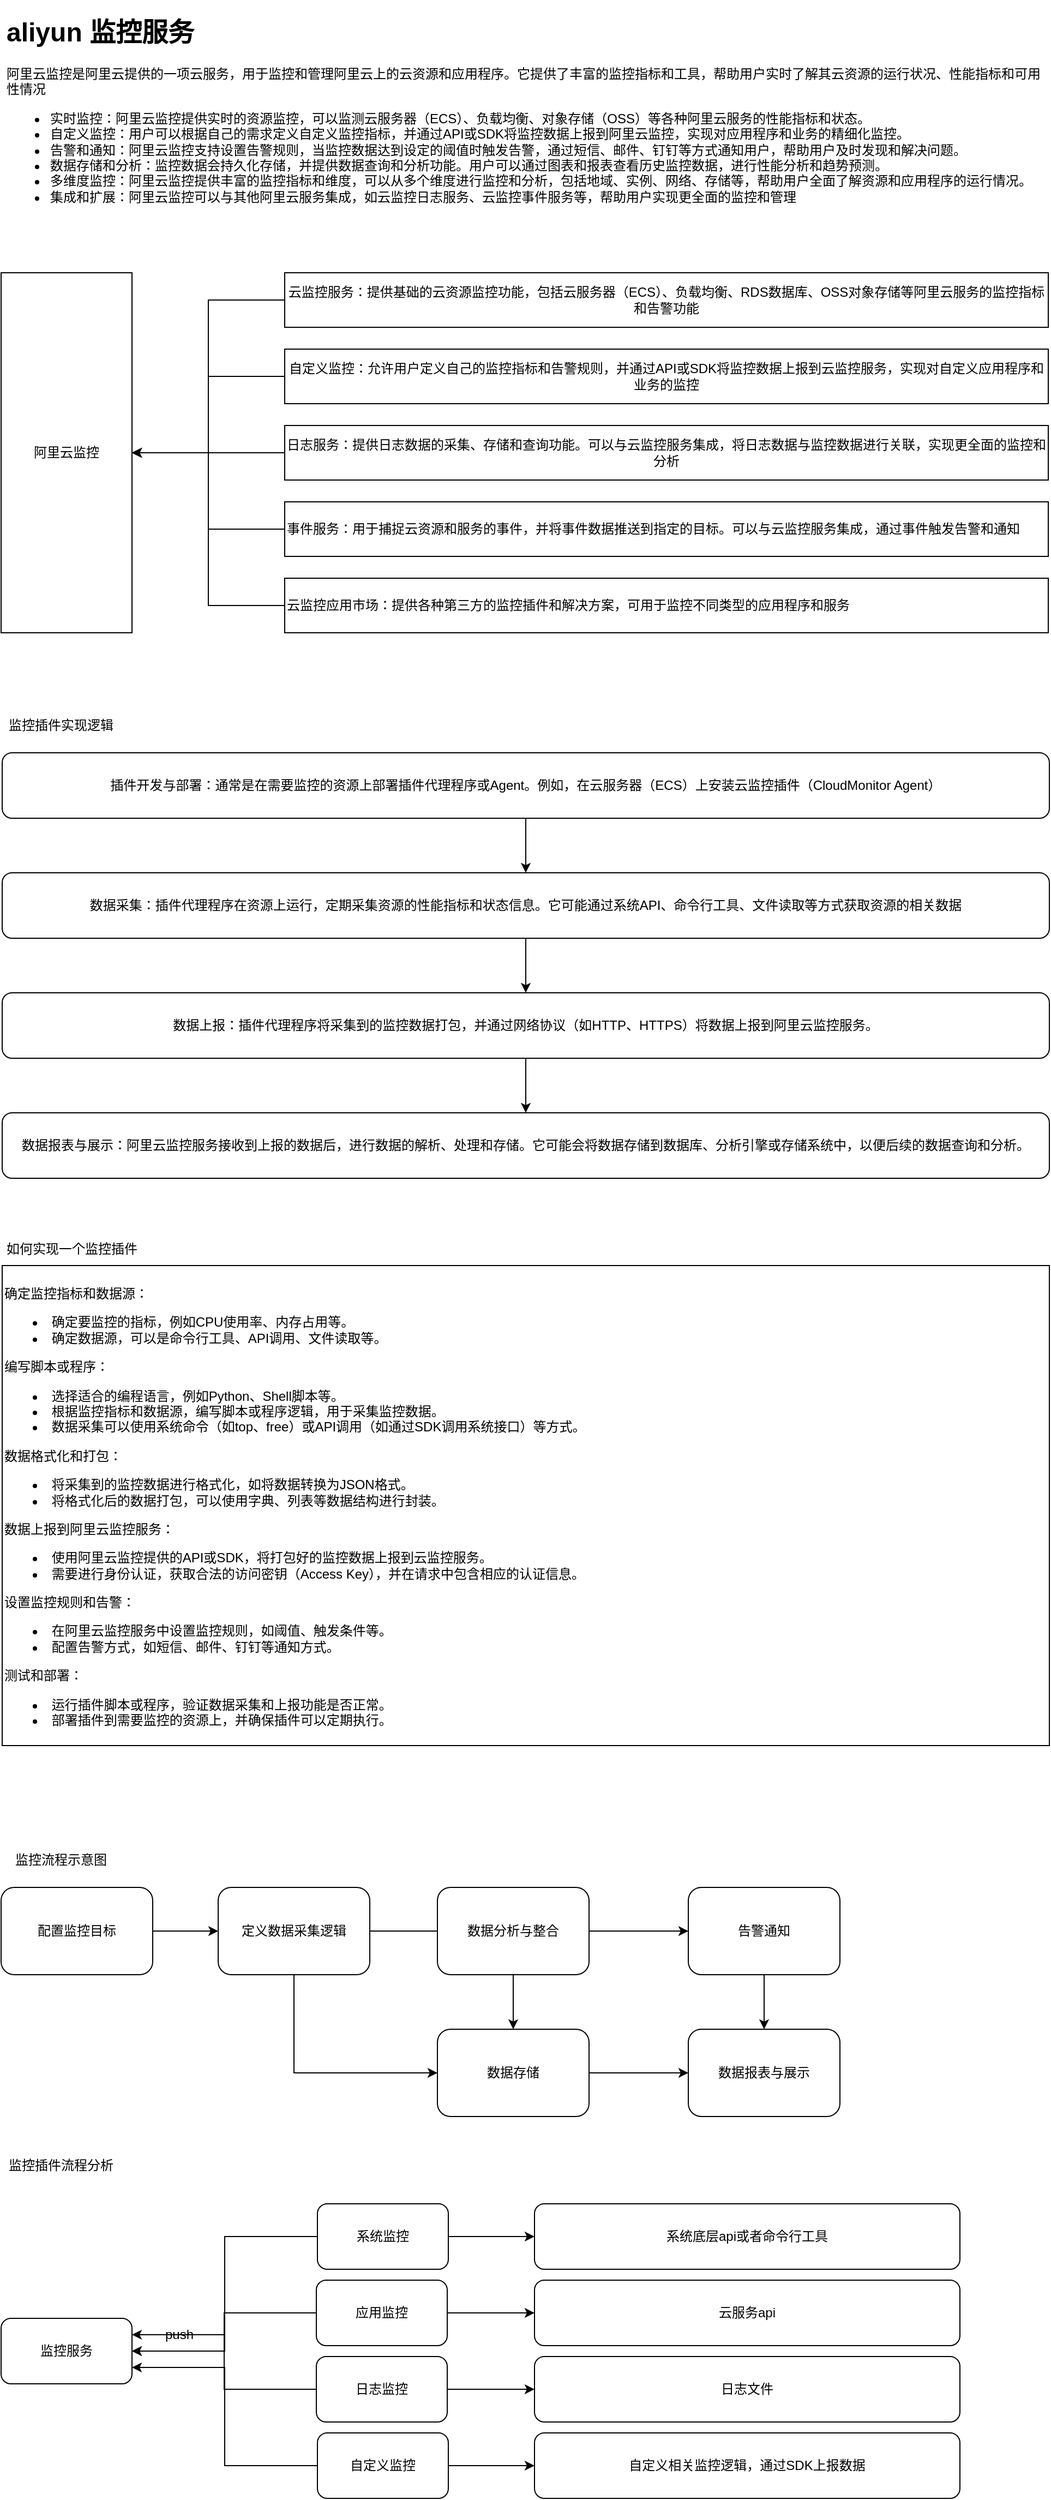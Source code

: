 <mxfile version="21.3.8" type="github">
  <diagram name="第 1 页" id="SrVqRkom7Quez6rHvEq0">
    <mxGraphModel dx="1434" dy="756" grid="1" gridSize="10" guides="1" tooltips="1" connect="1" arrows="1" fold="1" page="1" pageScale="1" pageWidth="1169" pageHeight="1654" math="0" shadow="0">
      <root>
        <mxCell id="0" />
        <mxCell id="1" parent="0" />
        <mxCell id="ClJIuVaFxzLPGe9Ce5QV-2" value="&lt;h1&gt;aliyun 监控服务&lt;/h1&gt;&lt;p&gt;阿里云监控是阿里云提供的一项云服务，用于监控和管理阿里云上的云资源和应用程序。它提供了丰富的监控指标和工具，帮助用户实时了解其云资源的运行状况、性能指标和可用性情况&lt;br&gt;&lt;/p&gt;&lt;p&gt;&lt;/p&gt;&lt;ul&gt;&lt;li&gt;实时监控：阿里云监控提供实时的资源监控，可以监测云服务器（ECS）、负载均衡、对象存储（OSS）等各种阿里云服务的性能指标和状态。&lt;/li&gt;&lt;li&gt;自定义监控：用户可以根据自己的需求定义自定义监控指标，并通过API或SDK将监控数据上报到阿里云监控，实现对应用程序和业务的精细化监控。&lt;/li&gt;&lt;li&gt;告警和通知：阿里云监控支持设置告警规则，当监控数据达到设定的阈值时触发告警，通过短信、邮件、钉钉等方式通知用户，帮助用户及时发现和解决问题。&lt;/li&gt;&lt;li&gt;数据存储和分析：监控数据会持久化存储，并提供数据查询和分析功能。用户可以通过图表和报表查看历史监控数据，进行性能分析和趋势预测。&lt;/li&gt;&lt;li&gt;多维度监控：阿里云监控提供丰富的监控指标和维度，可以从多个维度进行监控和分析，包括地域、实例、网络、存储等，帮助用户全面了解资源和应用程序的运行情况。&lt;/li&gt;&lt;li&gt;集成和扩展：阿里云监控可以与其他阿里云服务集成，如云监控日志服务、云监控事件服务等，帮助用户实现更全面的监控和管理&lt;/li&gt;&lt;/ul&gt;&lt;p&gt;&lt;/p&gt;" style="text;html=1;strokeColor=none;fillColor=none;spacing=5;spacingTop=-20;whiteSpace=wrap;overflow=hidden;rounded=0;" parent="1" vertex="1">
          <mxGeometry x="120" y="70" width="960" height="200" as="geometry" />
        </mxCell>
        <mxCell id="ClJIuVaFxzLPGe9Ce5QV-4" value="阿里云监控" style="rounded=0;whiteSpace=wrap;html=1;" parent="1" vertex="1">
          <mxGeometry x="120" y="310" width="120" height="330" as="geometry" />
        </mxCell>
        <mxCell id="ClJIuVaFxzLPGe9Ce5QV-13" style="edgeStyle=orthogonalEdgeStyle;rounded=0;orthogonalLoop=1;jettySize=auto;html=1;entryX=1;entryY=0.5;entryDx=0;entryDy=0;" parent="1" source="ClJIuVaFxzLPGe9Ce5QV-5" target="ClJIuVaFxzLPGe9Ce5QV-4" edge="1">
          <mxGeometry relative="1" as="geometry" />
        </mxCell>
        <mxCell id="ClJIuVaFxzLPGe9Ce5QV-5" value="云监控服务：提供基础的云资源监控功能，包括云服务器（ECS）、负载均衡、RDS数据库、OSS对象存储等阿里云服务的监控指标和告警功能" style="rounded=0;whiteSpace=wrap;html=1;align=center;" parent="1" vertex="1">
          <mxGeometry x="380" y="310" width="700" height="50" as="geometry" />
        </mxCell>
        <mxCell id="ClJIuVaFxzLPGe9Ce5QV-14" style="edgeStyle=orthogonalEdgeStyle;rounded=0;orthogonalLoop=1;jettySize=auto;html=1;entryX=1;entryY=0.5;entryDx=0;entryDy=0;" parent="1" source="ClJIuVaFxzLPGe9Ce5QV-6" target="ClJIuVaFxzLPGe9Ce5QV-4" edge="1">
          <mxGeometry relative="1" as="geometry" />
        </mxCell>
        <mxCell id="ClJIuVaFxzLPGe9Ce5QV-6" value="自定义监控：允许用户定义自己的监控指标和告警规则，并通过API或SDK将监控数据上报到云监控服务，实现对自定义应用程序和业务的监控" style="rounded=0;whiteSpace=wrap;html=1;" parent="1" vertex="1">
          <mxGeometry x="380" y="380" width="700" height="50" as="geometry" />
        </mxCell>
        <mxCell id="ClJIuVaFxzLPGe9Ce5QV-17" style="edgeStyle=orthogonalEdgeStyle;rounded=0;orthogonalLoop=1;jettySize=auto;html=1;entryX=1;entryY=0.5;entryDx=0;entryDy=0;" parent="1" source="ClJIuVaFxzLPGe9Ce5QV-7" target="ClJIuVaFxzLPGe9Ce5QV-4" edge="1">
          <mxGeometry relative="1" as="geometry" />
        </mxCell>
        <mxCell id="ClJIuVaFxzLPGe9Ce5QV-7" value="云监控应用市场：提供各种第三方的监控插件和解决方案，可用于监控不同类型的应用程序和服务" style="rounded=0;whiteSpace=wrap;html=1;align=left;" parent="1" vertex="1">
          <mxGeometry x="380" y="590" width="700" height="50" as="geometry" />
        </mxCell>
        <mxCell id="ClJIuVaFxzLPGe9Ce5QV-16" style="edgeStyle=orthogonalEdgeStyle;rounded=0;orthogonalLoop=1;jettySize=auto;html=1;entryX=1;entryY=0.5;entryDx=0;entryDy=0;" parent="1" source="ClJIuVaFxzLPGe9Ce5QV-8" target="ClJIuVaFxzLPGe9Ce5QV-4" edge="1">
          <mxGeometry relative="1" as="geometry" />
        </mxCell>
        <mxCell id="ClJIuVaFxzLPGe9Ce5QV-8" value="事件服务：用于捕捉云资源和服务的事件，并将事件数据推送到指定的目标。可以与云监控服务集成，通过事件触发告警和通知" style="rounded=0;whiteSpace=wrap;html=1;align=left;" parent="1" vertex="1">
          <mxGeometry x="380" y="520" width="700" height="50" as="geometry" />
        </mxCell>
        <mxCell id="ClJIuVaFxzLPGe9Ce5QV-15" style="edgeStyle=orthogonalEdgeStyle;rounded=0;orthogonalLoop=1;jettySize=auto;html=1;" parent="1" source="ClJIuVaFxzLPGe9Ce5QV-9" target="ClJIuVaFxzLPGe9Ce5QV-4" edge="1">
          <mxGeometry relative="1" as="geometry" />
        </mxCell>
        <mxCell id="ClJIuVaFxzLPGe9Ce5QV-9" value="日志服务：提供日志数据的采集、存储和查询功能。可以与云监控服务集成，将日志数据与监控数据进行关联，实现更全面的监控和分析" style="rounded=0;whiteSpace=wrap;html=1;" parent="1" vertex="1">
          <mxGeometry x="380" y="450" width="700" height="50" as="geometry" />
        </mxCell>
        <mxCell id="ClJIuVaFxzLPGe9Ce5QV-32" value="监控插件实现逻辑" style="text;html=1;strokeColor=none;fillColor=none;align=center;verticalAlign=middle;whiteSpace=wrap;rounded=0;" parent="1" vertex="1">
          <mxGeometry x="120" y="710" width="110" height="30" as="geometry" />
        </mxCell>
        <mxCell id="ClJIuVaFxzLPGe9Ce5QV-38" style="edgeStyle=orthogonalEdgeStyle;rounded=0;orthogonalLoop=1;jettySize=auto;html=1;entryX=0.5;entryY=0;entryDx=0;entryDy=0;" parent="1" source="ClJIuVaFxzLPGe9Ce5QV-33" target="ClJIuVaFxzLPGe9Ce5QV-34" edge="1">
          <mxGeometry relative="1" as="geometry" />
        </mxCell>
        <mxCell id="ClJIuVaFxzLPGe9Ce5QV-33" value="插件开发与部署：通常是在需要监控的资源上部署插件代理程序或Agent。例如，在云服务器（ECS）上安装云监控插件（CloudMonitor Agent）" style="rounded=1;whiteSpace=wrap;html=1;" parent="1" vertex="1">
          <mxGeometry x="121" y="750" width="960" height="60" as="geometry" />
        </mxCell>
        <mxCell id="ClJIuVaFxzLPGe9Ce5QV-39" style="edgeStyle=orthogonalEdgeStyle;rounded=0;orthogonalLoop=1;jettySize=auto;html=1;" parent="1" source="ClJIuVaFxzLPGe9Ce5QV-34" target="ClJIuVaFxzLPGe9Ce5QV-35" edge="1">
          <mxGeometry relative="1" as="geometry" />
        </mxCell>
        <mxCell id="ClJIuVaFxzLPGe9Ce5QV-34" value="数据采集：插件代理程序在资源上运行，定期采集资源的性能指标和状态信息。它可能通过系统API、命令行工具、文件读取等方式获取资源的相关数据" style="rounded=1;whiteSpace=wrap;html=1;" parent="1" vertex="1">
          <mxGeometry x="121" y="860" width="960" height="60" as="geometry" />
        </mxCell>
        <mxCell id="ClJIuVaFxzLPGe9Ce5QV-40" style="edgeStyle=orthogonalEdgeStyle;rounded=0;orthogonalLoop=1;jettySize=auto;html=1;" parent="1" source="ClJIuVaFxzLPGe9Ce5QV-35" target="ClJIuVaFxzLPGe9Ce5QV-36" edge="1">
          <mxGeometry relative="1" as="geometry" />
        </mxCell>
        <mxCell id="ClJIuVaFxzLPGe9Ce5QV-35" value="数据上报：插件代理程序将采集到的监控数据打包，并通过网络协议（如HTTP、HTTPS）将数据上报到阿里云监控服务。" style="rounded=1;whiteSpace=wrap;html=1;" parent="1" vertex="1">
          <mxGeometry x="121" y="970" width="960" height="60" as="geometry" />
        </mxCell>
        <mxCell id="ClJIuVaFxzLPGe9Ce5QV-36" value="数据报表与展示：阿里云监控服务接收到上报的数据后，进行数据的解析、处理和存储。它可能会将数据存储到数据库、分析引擎或存储系统中，以便后续的数据查询和分析。" style="rounded=1;whiteSpace=wrap;html=1;" parent="1" vertex="1">
          <mxGeometry x="121" y="1080" width="960" height="60" as="geometry" />
        </mxCell>
        <mxCell id="ClJIuVaFxzLPGe9Ce5QV-41" value="如何实现一个监控插件" style="text;html=1;strokeColor=none;fillColor=none;align=center;verticalAlign=middle;whiteSpace=wrap;rounded=0;" parent="1" vertex="1">
          <mxGeometry x="120" y="1190" width="130" height="30" as="geometry" />
        </mxCell>
        <mxCell id="ClJIuVaFxzLPGe9Ce5QV-43" value="&lt;br&gt;&lt;span style=&quot;background-color: initial;&quot;&gt;确定监控指标和数据源：&lt;/span&gt;&lt;br&gt;&lt;ul&gt;&lt;li&gt;&lt;span style=&quot;background-color: initial; white-space: pre;&quot;&gt; &lt;/span&gt;&lt;span style=&quot;background-color: initial;&quot;&gt;确定要监控的指标，例如CPU使用率、内存占用等。&lt;/span&gt;&lt;/li&gt;&lt;li&gt;&lt;span style=&quot;background-color: initial; white-space: pre;&quot;&gt; &lt;/span&gt;&lt;span style=&quot;background-color: initial;&quot;&gt;确定数据源，可以是命令行工具、API调用、文件读取等。&lt;/span&gt;&lt;/li&gt;&lt;/ul&gt;&lt;span style=&quot;background-color: initial;&quot;&gt;编写脚本或程序：&lt;/span&gt;&lt;br&gt;&lt;ul&gt;&lt;li&gt;&lt;span style=&quot;background-color: initial; white-space: pre;&quot;&gt; &lt;/span&gt;&lt;span style=&quot;background-color: initial;&quot;&gt;选择适合的编程语言，例如Python、Shell脚本等。&lt;/span&gt;&lt;/li&gt;&lt;li&gt;&lt;span style=&quot;background-color: initial; white-space: pre;&quot;&gt; &lt;/span&gt;&lt;span style=&quot;background-color: initial;&quot;&gt;根据监控指标和数据源，编写脚本或程序逻辑，用于采集监控数据。&lt;/span&gt;&lt;/li&gt;&lt;li&gt;&lt;span style=&quot;background-color: initial; white-space: pre;&quot;&gt; &lt;/span&gt;&lt;span style=&quot;background-color: initial;&quot;&gt;数据采集可以使用系统命令（如top、free）或API调用（如通过SDK调用系统接口）等方式。&lt;/span&gt;&lt;/li&gt;&lt;/ul&gt;&lt;span style=&quot;background-color: initial;&quot;&gt;数据格式化和打包：&lt;/span&gt;&lt;br&gt;&lt;ul&gt;&lt;li&gt;&lt;span style=&quot;background-color: initial; white-space: pre;&quot;&gt; &lt;/span&gt;&lt;span style=&quot;background-color: initial;&quot;&gt;将采集到的监控数据进行格式化，如将数据转换为JSON格式。&lt;/span&gt;&lt;/li&gt;&lt;li&gt;&lt;span style=&quot;background-color: initial; white-space: pre;&quot;&gt; &lt;/span&gt;&lt;span style=&quot;background-color: initial;&quot;&gt;将格式化后的数据打包，可以使用字典、列表等数据结构进行封装。&lt;/span&gt;&lt;/li&gt;&lt;/ul&gt;&lt;span style=&quot;background-color: initial;&quot;&gt;数据上报到阿里云监控服务：&lt;/span&gt;&lt;br&gt;&lt;ul&gt;&lt;li&gt;&lt;span style=&quot;background-color: initial; white-space: pre;&quot;&gt; &lt;/span&gt;&lt;span style=&quot;background-color: initial;&quot;&gt;使用阿里云监控提供的API或SDK，将打包好的监控数据上报到云监控服务。&lt;/span&gt;&lt;/li&gt;&lt;li&gt;&lt;span style=&quot;background-color: initial; white-space: pre;&quot;&gt; &lt;/span&gt;&lt;span style=&quot;background-color: initial;&quot;&gt;需要进行身份认证，获取合法的访问密钥（Access Key），并在请求中包含相应的认证信息。&lt;/span&gt;&lt;/li&gt;&lt;/ul&gt;&lt;span style=&quot;background-color: initial;&quot;&gt;设置监控规则和告警：&lt;/span&gt;&lt;br&gt;&lt;ul&gt;&lt;li&gt;&lt;span style=&quot;background-color: initial; white-space: pre;&quot;&gt; &lt;/span&gt;&lt;span style=&quot;background-color: initial;&quot;&gt;在阿里云监控服务中设置监控规则，如阈值、触发条件等。&lt;/span&gt;&lt;/li&gt;&lt;li&gt;&lt;span style=&quot;background-color: initial; white-space: pre;&quot;&gt; &lt;/span&gt;&lt;span style=&quot;background-color: initial;&quot;&gt;配置告警方式，如短信、邮件、钉钉等通知方式。&lt;/span&gt;&lt;/li&gt;&lt;/ul&gt;&lt;span style=&quot;background-color: initial;&quot;&gt;测试和部署：&lt;/span&gt;&lt;br&gt;&lt;ul&gt;&lt;li&gt;&lt;span style=&quot;background-color: initial; white-space: pre;&quot;&gt; &lt;/span&gt;&lt;span style=&quot;background-color: initial;&quot;&gt;运行插件脚本或程序，验证数据采集和上报功能是否正常。&lt;/span&gt;&lt;/li&gt;&lt;li&gt;&lt;span style=&quot;background-color: initial; white-space: pre;&quot;&gt; &lt;/span&gt;&lt;span style=&quot;background-color: initial;&quot;&gt;部署插件到需要监控的资源上，并确保插件可以定期执行。&lt;/span&gt;&lt;/li&gt;&lt;/ul&gt;" style="rounded=0;whiteSpace=wrap;html=1;align=left;" parent="1" vertex="1">
          <mxGeometry x="121" y="1220" width="960" height="440" as="geometry" />
        </mxCell>
        <mxCell id="-sGsfNm8v3Kvli_I_1yl-14" style="edgeStyle=orthogonalEdgeStyle;rounded=0;orthogonalLoop=1;jettySize=auto;html=1;exitX=1;exitY=0.5;exitDx=0;exitDy=0;" parent="1" source="-sGsfNm8v3Kvli_I_1yl-7" target="-sGsfNm8v3Kvli_I_1yl-8" edge="1">
          <mxGeometry relative="1" as="geometry" />
        </mxCell>
        <mxCell id="-sGsfNm8v3Kvli_I_1yl-7" value="配置监控目标" style="rounded=1;whiteSpace=wrap;html=1;" parent="1" vertex="1">
          <mxGeometry x="120" y="1790" width="139" height="80" as="geometry" />
        </mxCell>
        <mxCell id="-sGsfNm8v3Kvli_I_1yl-15" style="edgeStyle=orthogonalEdgeStyle;rounded=0;orthogonalLoop=1;jettySize=auto;html=1;exitX=1;exitY=0.5;exitDx=0;exitDy=0;" parent="1" source="-sGsfNm8v3Kvli_I_1yl-8" target="-sGsfNm8v3Kvli_I_1yl-9" edge="1">
          <mxGeometry relative="1" as="geometry" />
        </mxCell>
        <mxCell id="-sGsfNm8v3Kvli_I_1yl-19" style="edgeStyle=orthogonalEdgeStyle;rounded=0;orthogonalLoop=1;jettySize=auto;html=1;exitX=0.5;exitY=1;exitDx=0;exitDy=0;entryX=0;entryY=0.5;entryDx=0;entryDy=0;" parent="1" source="-sGsfNm8v3Kvli_I_1yl-8" target="-sGsfNm8v3Kvli_I_1yl-9" edge="1">
          <mxGeometry relative="1" as="geometry" />
        </mxCell>
        <mxCell id="-sGsfNm8v3Kvli_I_1yl-8" value="定义数据采集逻辑" style="rounded=1;whiteSpace=wrap;html=1;" parent="1" vertex="1">
          <mxGeometry x="319" y="1790" width="139" height="80" as="geometry" />
        </mxCell>
        <mxCell id="-sGsfNm8v3Kvli_I_1yl-20" style="edgeStyle=orthogonalEdgeStyle;rounded=0;orthogonalLoop=1;jettySize=auto;html=1;exitX=1;exitY=0.5;exitDx=0;exitDy=0;" parent="1" source="-sGsfNm8v3Kvli_I_1yl-9" target="-sGsfNm8v3Kvli_I_1yl-12" edge="1">
          <mxGeometry relative="1" as="geometry" />
        </mxCell>
        <mxCell id="-sGsfNm8v3Kvli_I_1yl-9" value="数据存储" style="rounded=1;whiteSpace=wrap;html=1;" parent="1" vertex="1">
          <mxGeometry x="520" y="1920" width="139" height="80" as="geometry" />
        </mxCell>
        <mxCell id="-sGsfNm8v3Kvli_I_1yl-17" style="edgeStyle=orthogonalEdgeStyle;rounded=0;orthogonalLoop=1;jettySize=auto;html=1;exitX=1;exitY=0.5;exitDx=0;exitDy=0;entryX=0;entryY=0.5;entryDx=0;entryDy=0;" parent="1" source="-sGsfNm8v3Kvli_I_1yl-10" target="-sGsfNm8v3Kvli_I_1yl-11" edge="1">
          <mxGeometry relative="1" as="geometry" />
        </mxCell>
        <mxCell id="-sGsfNm8v3Kvli_I_1yl-10" value="数据分析与整合" style="rounded=1;whiteSpace=wrap;html=1;" parent="1" vertex="1">
          <mxGeometry x="520" y="1790" width="139" height="80" as="geometry" />
        </mxCell>
        <mxCell id="-sGsfNm8v3Kvli_I_1yl-18" style="edgeStyle=orthogonalEdgeStyle;rounded=0;orthogonalLoop=1;jettySize=auto;html=1;exitX=0.5;exitY=1;exitDx=0;exitDy=0;" parent="1" source="-sGsfNm8v3Kvli_I_1yl-11" target="-sGsfNm8v3Kvli_I_1yl-12" edge="1">
          <mxGeometry relative="1" as="geometry" />
        </mxCell>
        <mxCell id="-sGsfNm8v3Kvli_I_1yl-11" value="告警通知" style="rounded=1;whiteSpace=wrap;html=1;" parent="1" vertex="1">
          <mxGeometry x="750" y="1790" width="139" height="80" as="geometry" />
        </mxCell>
        <mxCell id="-sGsfNm8v3Kvli_I_1yl-12" value="数据报表与展示" style="rounded=1;whiteSpace=wrap;html=1;" parent="1" vertex="1">
          <mxGeometry x="750" y="1920" width="139" height="80" as="geometry" />
        </mxCell>
        <mxCell id="-sGsfNm8v3Kvli_I_1yl-21" value="监控流程示意图" style="text;html=1;strokeColor=none;fillColor=none;align=center;verticalAlign=middle;whiteSpace=wrap;rounded=0;" parent="1" vertex="1">
          <mxGeometry x="120" y="1750" width="110" height="30" as="geometry" />
        </mxCell>
        <mxCell id="TmFgIKCx5XBm-5OZh0xO-1" value="监控插件流程分析" style="text;html=1;strokeColor=none;fillColor=none;align=center;verticalAlign=middle;whiteSpace=wrap;rounded=0;" vertex="1" parent="1">
          <mxGeometry x="120" y="2030" width="110" height="30" as="geometry" />
        </mxCell>
        <mxCell id="TmFgIKCx5XBm-5OZh0xO-2" value="监控服务" style="rounded=1;whiteSpace=wrap;html=1;" vertex="1" parent="1">
          <mxGeometry x="120" y="2185" width="120" height="60" as="geometry" />
        </mxCell>
        <mxCell id="TmFgIKCx5XBm-5OZh0xO-5" style="edgeStyle=orthogonalEdgeStyle;rounded=0;orthogonalLoop=1;jettySize=auto;html=1;exitX=0;exitY=0.5;exitDx=0;exitDy=0;entryX=1;entryY=0.5;entryDx=0;entryDy=0;" edge="1" parent="1" source="TmFgIKCx5XBm-5OZh0xO-3" target="TmFgIKCx5XBm-5OZh0xO-2">
          <mxGeometry relative="1" as="geometry" />
        </mxCell>
        <mxCell id="TmFgIKCx5XBm-5OZh0xO-20" style="edgeStyle=orthogonalEdgeStyle;rounded=0;orthogonalLoop=1;jettySize=auto;html=1;exitX=1;exitY=0.5;exitDx=0;exitDy=0;entryX=0;entryY=0.5;entryDx=0;entryDy=0;" edge="1" parent="1" source="TmFgIKCx5XBm-5OZh0xO-3" target="TmFgIKCx5XBm-5OZh0xO-16">
          <mxGeometry relative="1" as="geometry" />
        </mxCell>
        <mxCell id="TmFgIKCx5XBm-5OZh0xO-3" value="系统监控" style="rounded=1;whiteSpace=wrap;html=1;" vertex="1" parent="1">
          <mxGeometry x="410" y="2080" width="120" height="60" as="geometry" />
        </mxCell>
        <mxCell id="TmFgIKCx5XBm-5OZh0xO-6" value="push" style="text;html=1;align=center;verticalAlign=middle;resizable=0;points=[];autosize=1;strokeColor=none;fillColor=none;" vertex="1" parent="1">
          <mxGeometry x="258" y="2185" width="50" height="30" as="geometry" />
        </mxCell>
        <mxCell id="TmFgIKCx5XBm-5OZh0xO-10" style="edgeStyle=orthogonalEdgeStyle;rounded=0;orthogonalLoop=1;jettySize=auto;html=1;exitX=0;exitY=0.5;exitDx=0;exitDy=0;entryX=1;entryY=0.5;entryDx=0;entryDy=0;" edge="1" parent="1" source="TmFgIKCx5XBm-5OZh0xO-7" target="TmFgIKCx5XBm-5OZh0xO-2">
          <mxGeometry relative="1" as="geometry" />
        </mxCell>
        <mxCell id="TmFgIKCx5XBm-5OZh0xO-21" style="edgeStyle=orthogonalEdgeStyle;rounded=0;orthogonalLoop=1;jettySize=auto;html=1;entryX=0;entryY=0.5;entryDx=0;entryDy=0;" edge="1" parent="1" source="TmFgIKCx5XBm-5OZh0xO-7" target="TmFgIKCx5XBm-5OZh0xO-17">
          <mxGeometry relative="1" as="geometry" />
        </mxCell>
        <mxCell id="TmFgIKCx5XBm-5OZh0xO-7" value="应用监控" style="rounded=1;whiteSpace=wrap;html=1;" vertex="1" parent="1">
          <mxGeometry x="409" y="2150" width="120" height="60" as="geometry" />
        </mxCell>
        <mxCell id="TmFgIKCx5XBm-5OZh0xO-13" style="edgeStyle=orthogonalEdgeStyle;rounded=0;orthogonalLoop=1;jettySize=auto;html=1;entryX=1;entryY=0.25;entryDx=0;entryDy=0;" edge="1" parent="1" source="TmFgIKCx5XBm-5OZh0xO-8" target="TmFgIKCx5XBm-5OZh0xO-2">
          <mxGeometry relative="1" as="geometry" />
        </mxCell>
        <mxCell id="TmFgIKCx5XBm-5OZh0xO-22" style="edgeStyle=orthogonalEdgeStyle;rounded=0;orthogonalLoop=1;jettySize=auto;html=1;" edge="1" parent="1" source="TmFgIKCx5XBm-5OZh0xO-8" target="TmFgIKCx5XBm-5OZh0xO-18">
          <mxGeometry relative="1" as="geometry" />
        </mxCell>
        <mxCell id="TmFgIKCx5XBm-5OZh0xO-8" value="日志监控" style="rounded=1;whiteSpace=wrap;html=1;" vertex="1" parent="1">
          <mxGeometry x="409" y="2220" width="120" height="60" as="geometry" />
        </mxCell>
        <mxCell id="TmFgIKCx5XBm-5OZh0xO-15" style="edgeStyle=orthogonalEdgeStyle;rounded=0;orthogonalLoop=1;jettySize=auto;html=1;entryX=1;entryY=0.75;entryDx=0;entryDy=0;" edge="1" parent="1" source="TmFgIKCx5XBm-5OZh0xO-9" target="TmFgIKCx5XBm-5OZh0xO-2">
          <mxGeometry relative="1" as="geometry" />
        </mxCell>
        <mxCell id="TmFgIKCx5XBm-5OZh0xO-23" style="edgeStyle=orthogonalEdgeStyle;rounded=0;orthogonalLoop=1;jettySize=auto;html=1;" edge="1" parent="1" source="TmFgIKCx5XBm-5OZh0xO-9" target="TmFgIKCx5XBm-5OZh0xO-19">
          <mxGeometry relative="1" as="geometry" />
        </mxCell>
        <mxCell id="TmFgIKCx5XBm-5OZh0xO-9" value="自定义监控" style="rounded=1;whiteSpace=wrap;html=1;" vertex="1" parent="1">
          <mxGeometry x="410" y="2290" width="120" height="60" as="geometry" />
        </mxCell>
        <mxCell id="TmFgIKCx5XBm-5OZh0xO-16" value="系统底层api或者命令行工具" style="rounded=1;whiteSpace=wrap;html=1;" vertex="1" parent="1">
          <mxGeometry x="609" y="2080" width="390" height="60" as="geometry" />
        </mxCell>
        <mxCell id="TmFgIKCx5XBm-5OZh0xO-17" value="云服务api" style="rounded=1;whiteSpace=wrap;html=1;" vertex="1" parent="1">
          <mxGeometry x="609" y="2150" width="390" height="60" as="geometry" />
        </mxCell>
        <mxCell id="TmFgIKCx5XBm-5OZh0xO-18" value="日志文件" style="rounded=1;whiteSpace=wrap;html=1;" vertex="1" parent="1">
          <mxGeometry x="609" y="2220" width="390" height="60" as="geometry" />
        </mxCell>
        <mxCell id="TmFgIKCx5XBm-5OZh0xO-19" value="自定义相关监控逻辑，通过SDK上报数据" style="rounded=1;whiteSpace=wrap;html=1;" vertex="1" parent="1">
          <mxGeometry x="609" y="2290" width="390" height="60" as="geometry" />
        </mxCell>
      </root>
    </mxGraphModel>
  </diagram>
</mxfile>
